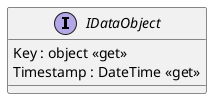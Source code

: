@startuml
interface IDataObject {
    Key : object <<get>>
    Timestamp : DateTime <<get>>
}
@enduml
